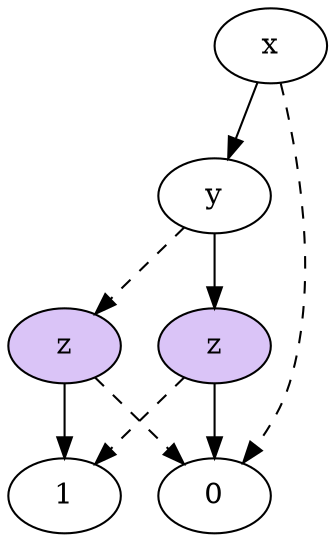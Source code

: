 digraph{
    graph [margin=0];
    z1 [label = "z",style=filled, fillcolor = "#dac4f7"]
    z2 [label = "z",style=filled, fillcolor = "#dac4f7"]
    #z3 [label = "z"]
    #z4 [label = "z"]
    y1 [label = "y"]
    #y2 [label = "y"]
    x [label = x]
    l0 [label = "0"]
    l1 [label = "1"]


    x -> l0[style = dashed]
    x -> y1
    y1 -> z1[style = dashed]
    y1 -> z2 
    z1 -> l0[style = dashed]
    z1 -> l1  
    z2 -> l1[style = dashed]
    z2 -> l0  
    
}